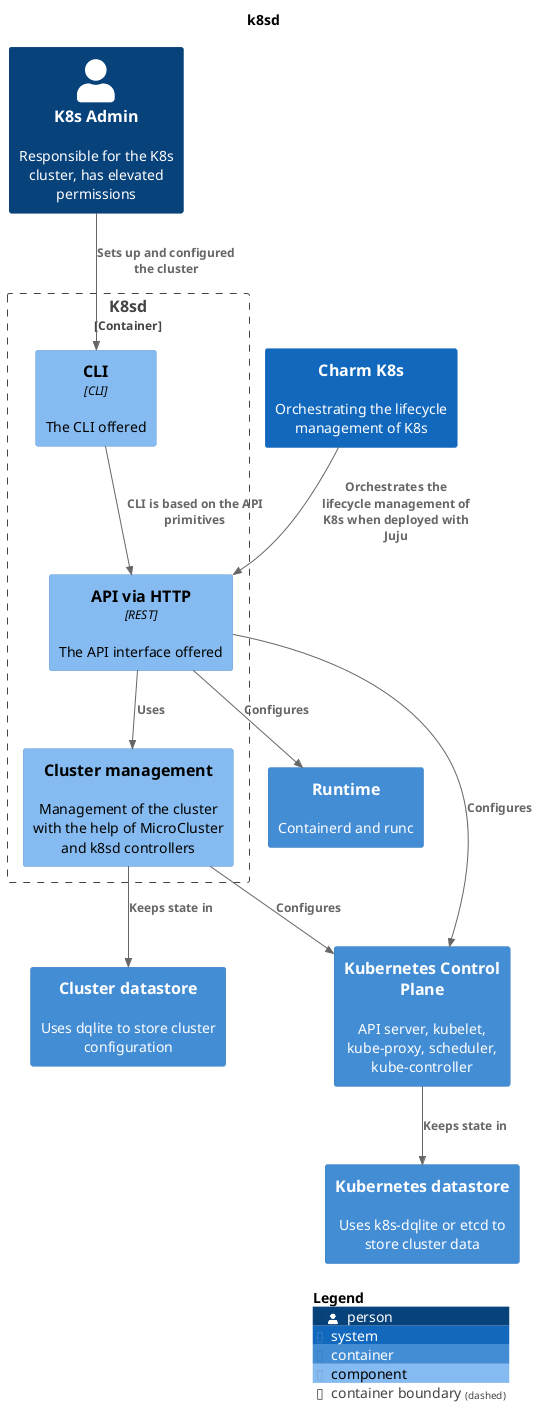 @startuml
set separator none
title k8sd

top to bottom direction

!include <C4/C4>
!include <C4/C4_Context>
!include <C4/C4_Container>
!include <C4/C4_Component>

Person(K8sAdmin, "K8s Admin", $descr="Responsible for the K8s cluster, has elevated permissions", $tags="", $link="")
Container(K8sSnapDistribution.Runtime, "Runtime", $techn="", $descr="Containerd and runc", $tags="", $link="")
System(CharmK8s, "Charm K8s", $descr="Orchestrating the lifecycle management of K8s", $tags="", $link="")
Container(K8sSnapDistribution.ClusterDatastore, "Cluster datastore", $techn="", $descr="Uses dqlite to store cluster configuration", $tags="", $link="")
Container(K8sSnapDistribution.KubernetesDatastore, "Kubernetes datastore", $techn="", $descr="Uses k8s-dqlite or etcd to store cluster data", $tags="", $link="")
Container(K8sSnapDistribution.KubernetesControlPlane, "Kubernetes Control Plane", $techn="", $descr="API server, kubelet, kube-proxy, scheduler, kube-controller", $tags="", $link="")

Container_Boundary("K8sSnapDistribution.K8sd_boundary", "K8sd", $tags="") {
  Component(K8sSnapDistribution.K8sd.CLI, "CLI", $techn="CLI", $descr="The CLI offered", $tags="", $link="")
  Component(K8sSnapDistribution.K8sd.APIviaHTTP, "API via HTTP", $techn="REST", $descr="The API interface offered", $tags="", $link="")
  Component(K8sSnapDistribution.K8sd.CLustermanagement, "Cluster management", $techn="", $descr="Management of the cluster with the help of MicroCluster and k8sd controllers", $tags="", $link="")
}

Rel(K8sAdmin, K8sSnapDistribution.K8sd.CLI, "Sets up and configured the cluster", $techn="", $tags="", $link="")
Rel(CharmK8s, K8sSnapDistribution.K8sd.APIviaHTTP, "Orchestrates the lifecycle management of K8s when deployed with Juju", $techn="", $tags="", $link="")
Rel(K8sSnapDistribution.K8sd.CLustermanagement, K8sSnapDistribution.KubernetesControlPlane, "Configures", $techn="", $tags="", $link="")
Rel(K8sSnapDistribution.KubernetesControlPlane, K8sSnapDistribution.KubernetesDatastore, "Keeps state in", $techn="", $tags="", $link="")
Rel(K8sSnapDistribution.K8sd.CLustermanagement, K8sSnapDistribution.ClusterDatastore, "Keeps state in", $techn="", $tags="", $link="")
Rel(K8sSnapDistribution.K8sd.APIviaHTTP, K8sSnapDistribution.KubernetesControlPlane, "Configures", $techn="", $tags="", $link="")
Rel(K8sSnapDistribution.K8sd.APIviaHTTP, K8sSnapDistribution.Runtime, "Configures", $techn="", $tags="", $link="")
Rel(K8sSnapDistribution.K8sd.APIviaHTTP, K8sSnapDistribution.K8sd.CLustermanagement, "Uses", $techn="", $tags="", $link="")
Rel(K8sSnapDistribution.K8sd.CLI, K8sSnapDistribution.K8sd.APIviaHTTP, "CLI is based on the API primitives", $techn="", $tags="", $link="")

SHOW_LEGEND(true)
@enduml
